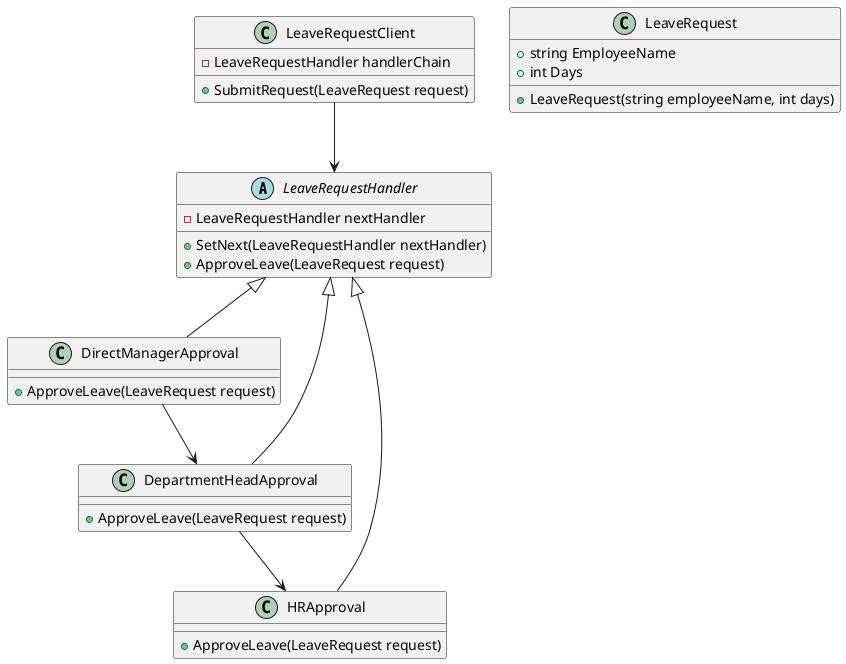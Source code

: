 @startuml
abstract class LeaveRequestHandler {
    - LeaveRequestHandler nextHandler
    + SetNext(LeaveRequestHandler nextHandler)
    + ApproveLeave(LeaveRequest request)
}

class DirectManagerApproval {
    + ApproveLeave(LeaveRequest request)
}

class DepartmentHeadApproval {
    + ApproveLeave(LeaveRequest request)
}

class HRApproval {
    + ApproveLeave(LeaveRequest request)
}

LeaveRequestHandler <|-- DirectManagerApproval
LeaveRequestHandler <|-- DepartmentHeadApproval
LeaveRequestHandler <|-- HRApproval

class LeaveRequest {
    + string EmployeeName
    + int Days
    + LeaveRequest(string employeeName, int days)
}

class LeaveRequestClient {
    - LeaveRequestHandler handlerChain
    + SubmitRequest(LeaveRequest request)
}

LeaveRequestClient --> LeaveRequestHandler

DirectManagerApproval --> DepartmentHeadApproval
DepartmentHeadApproval --> HRApproval
@enduml
